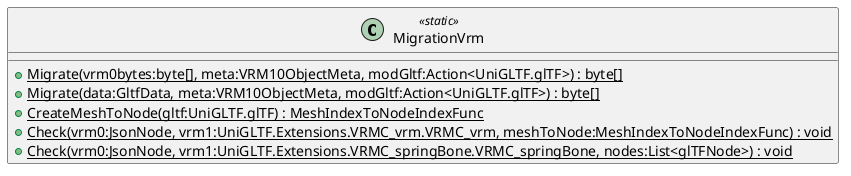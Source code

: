 @startuml
class MigrationVrm <<static>> {
    + {static} Migrate(vrm0bytes:byte[], meta:VRM10ObjectMeta, modGltf:Action<UniGLTF.glTF>) : byte[]
    + {static} Migrate(data:GltfData, meta:VRM10ObjectMeta, modGltf:Action<UniGLTF.glTF>) : byte[]
    + {static} CreateMeshToNode(gltf:UniGLTF.glTF) : MeshIndexToNodeIndexFunc
    + {static} Check(vrm0:JsonNode, vrm1:UniGLTF.Extensions.VRMC_vrm.VRMC_vrm, meshToNode:MeshIndexToNodeIndexFunc) : void
    + {static} Check(vrm0:JsonNode, vrm1:UniGLTF.Extensions.VRMC_springBone.VRMC_springBone, nodes:List<glTFNode>) : void
}
@enduml
